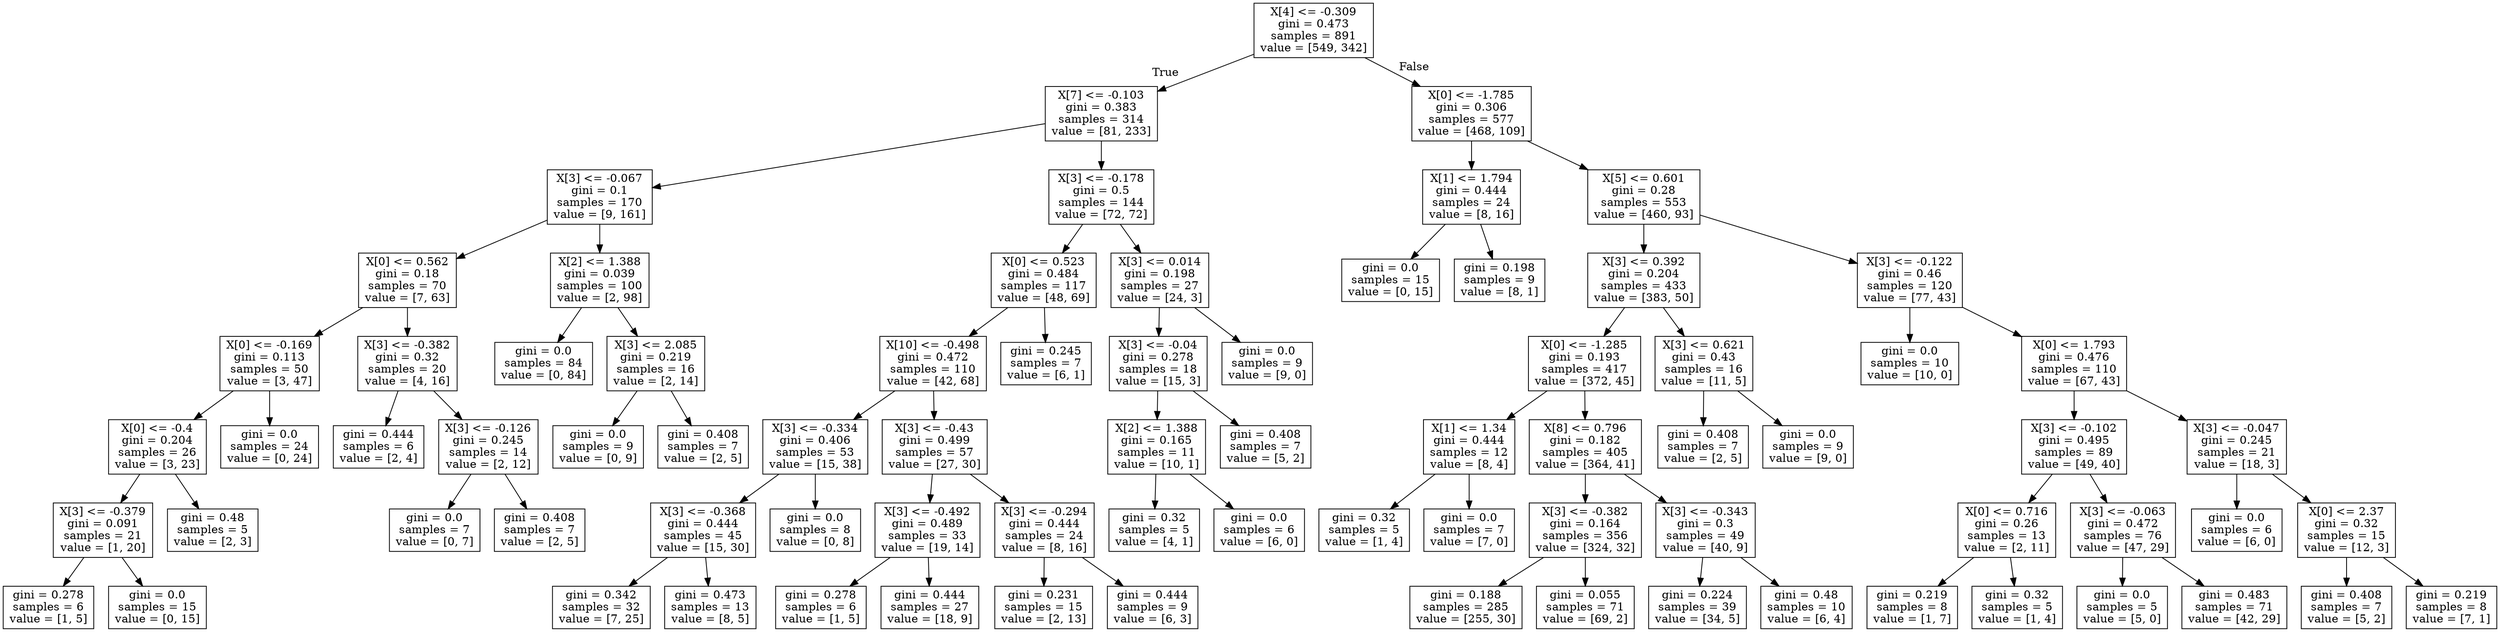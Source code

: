 digraph Tree {
node [shape=box] ;
0 [label="X[4] <= -0.309\ngini = 0.473\nsamples = 891\nvalue = [549, 342]"] ;
1 [label="X[7] <= -0.103\ngini = 0.383\nsamples = 314\nvalue = [81, 233]"] ;
0 -> 1 [labeldistance=2.5, labelangle=45, headlabel="True"] ;
2 [label="X[3] <= -0.067\ngini = 0.1\nsamples = 170\nvalue = [9, 161]"] ;
1 -> 2 ;
3 [label="X[0] <= 0.562\ngini = 0.18\nsamples = 70\nvalue = [7, 63]"] ;
2 -> 3 ;
4 [label="X[0] <= -0.169\ngini = 0.113\nsamples = 50\nvalue = [3, 47]"] ;
3 -> 4 ;
5 [label="X[0] <= -0.4\ngini = 0.204\nsamples = 26\nvalue = [3, 23]"] ;
4 -> 5 ;
6 [label="X[3] <= -0.379\ngini = 0.091\nsamples = 21\nvalue = [1, 20]"] ;
5 -> 6 ;
7 [label="gini = 0.278\nsamples = 6\nvalue = [1, 5]"] ;
6 -> 7 ;
8 [label="gini = 0.0\nsamples = 15\nvalue = [0, 15]"] ;
6 -> 8 ;
9 [label="gini = 0.48\nsamples = 5\nvalue = [2, 3]"] ;
5 -> 9 ;
10 [label="gini = 0.0\nsamples = 24\nvalue = [0, 24]"] ;
4 -> 10 ;
11 [label="X[3] <= -0.382\ngini = 0.32\nsamples = 20\nvalue = [4, 16]"] ;
3 -> 11 ;
12 [label="gini = 0.444\nsamples = 6\nvalue = [2, 4]"] ;
11 -> 12 ;
13 [label="X[3] <= -0.126\ngini = 0.245\nsamples = 14\nvalue = [2, 12]"] ;
11 -> 13 ;
14 [label="gini = 0.0\nsamples = 7\nvalue = [0, 7]"] ;
13 -> 14 ;
15 [label="gini = 0.408\nsamples = 7\nvalue = [2, 5]"] ;
13 -> 15 ;
16 [label="X[2] <= 1.388\ngini = 0.039\nsamples = 100\nvalue = [2, 98]"] ;
2 -> 16 ;
17 [label="gini = 0.0\nsamples = 84\nvalue = [0, 84]"] ;
16 -> 17 ;
18 [label="X[3] <= 2.085\ngini = 0.219\nsamples = 16\nvalue = [2, 14]"] ;
16 -> 18 ;
19 [label="gini = 0.0\nsamples = 9\nvalue = [0, 9]"] ;
18 -> 19 ;
20 [label="gini = 0.408\nsamples = 7\nvalue = [2, 5]"] ;
18 -> 20 ;
21 [label="X[3] <= -0.178\ngini = 0.5\nsamples = 144\nvalue = [72, 72]"] ;
1 -> 21 ;
22 [label="X[0] <= 0.523\ngini = 0.484\nsamples = 117\nvalue = [48, 69]"] ;
21 -> 22 ;
23 [label="X[10] <= -0.498\ngini = 0.472\nsamples = 110\nvalue = [42, 68]"] ;
22 -> 23 ;
24 [label="X[3] <= -0.334\ngini = 0.406\nsamples = 53\nvalue = [15, 38]"] ;
23 -> 24 ;
25 [label="X[3] <= -0.368\ngini = 0.444\nsamples = 45\nvalue = [15, 30]"] ;
24 -> 25 ;
26 [label="gini = 0.342\nsamples = 32\nvalue = [7, 25]"] ;
25 -> 26 ;
27 [label="gini = 0.473\nsamples = 13\nvalue = [8, 5]"] ;
25 -> 27 ;
28 [label="gini = 0.0\nsamples = 8\nvalue = [0, 8]"] ;
24 -> 28 ;
29 [label="X[3] <= -0.43\ngini = 0.499\nsamples = 57\nvalue = [27, 30]"] ;
23 -> 29 ;
30 [label="X[3] <= -0.492\ngini = 0.489\nsamples = 33\nvalue = [19, 14]"] ;
29 -> 30 ;
31 [label="gini = 0.278\nsamples = 6\nvalue = [1, 5]"] ;
30 -> 31 ;
32 [label="gini = 0.444\nsamples = 27\nvalue = [18, 9]"] ;
30 -> 32 ;
33 [label="X[3] <= -0.294\ngini = 0.444\nsamples = 24\nvalue = [8, 16]"] ;
29 -> 33 ;
34 [label="gini = 0.231\nsamples = 15\nvalue = [2, 13]"] ;
33 -> 34 ;
35 [label="gini = 0.444\nsamples = 9\nvalue = [6, 3]"] ;
33 -> 35 ;
36 [label="gini = 0.245\nsamples = 7\nvalue = [6, 1]"] ;
22 -> 36 ;
37 [label="X[3] <= 0.014\ngini = 0.198\nsamples = 27\nvalue = [24, 3]"] ;
21 -> 37 ;
38 [label="X[3] <= -0.04\ngini = 0.278\nsamples = 18\nvalue = [15, 3]"] ;
37 -> 38 ;
39 [label="X[2] <= 1.388\ngini = 0.165\nsamples = 11\nvalue = [10, 1]"] ;
38 -> 39 ;
40 [label="gini = 0.32\nsamples = 5\nvalue = [4, 1]"] ;
39 -> 40 ;
41 [label="gini = 0.0\nsamples = 6\nvalue = [6, 0]"] ;
39 -> 41 ;
42 [label="gini = 0.408\nsamples = 7\nvalue = [5, 2]"] ;
38 -> 42 ;
43 [label="gini = 0.0\nsamples = 9\nvalue = [9, 0]"] ;
37 -> 43 ;
44 [label="X[0] <= -1.785\ngini = 0.306\nsamples = 577\nvalue = [468, 109]"] ;
0 -> 44 [labeldistance=2.5, labelangle=-45, headlabel="False"] ;
45 [label="X[1] <= 1.794\ngini = 0.444\nsamples = 24\nvalue = [8, 16]"] ;
44 -> 45 ;
46 [label="gini = 0.0\nsamples = 15\nvalue = [0, 15]"] ;
45 -> 46 ;
47 [label="gini = 0.198\nsamples = 9\nvalue = [8, 1]"] ;
45 -> 47 ;
48 [label="X[5] <= 0.601\ngini = 0.28\nsamples = 553\nvalue = [460, 93]"] ;
44 -> 48 ;
49 [label="X[3] <= 0.392\ngini = 0.204\nsamples = 433\nvalue = [383, 50]"] ;
48 -> 49 ;
50 [label="X[0] <= -1.285\ngini = 0.193\nsamples = 417\nvalue = [372, 45]"] ;
49 -> 50 ;
51 [label="X[1] <= 1.34\ngini = 0.444\nsamples = 12\nvalue = [8, 4]"] ;
50 -> 51 ;
52 [label="gini = 0.32\nsamples = 5\nvalue = [1, 4]"] ;
51 -> 52 ;
53 [label="gini = 0.0\nsamples = 7\nvalue = [7, 0]"] ;
51 -> 53 ;
54 [label="X[8] <= 0.796\ngini = 0.182\nsamples = 405\nvalue = [364, 41]"] ;
50 -> 54 ;
55 [label="X[3] <= -0.382\ngini = 0.164\nsamples = 356\nvalue = [324, 32]"] ;
54 -> 55 ;
56 [label="gini = 0.188\nsamples = 285\nvalue = [255, 30]"] ;
55 -> 56 ;
57 [label="gini = 0.055\nsamples = 71\nvalue = [69, 2]"] ;
55 -> 57 ;
58 [label="X[3] <= -0.343\ngini = 0.3\nsamples = 49\nvalue = [40, 9]"] ;
54 -> 58 ;
59 [label="gini = 0.224\nsamples = 39\nvalue = [34, 5]"] ;
58 -> 59 ;
60 [label="gini = 0.48\nsamples = 10\nvalue = [6, 4]"] ;
58 -> 60 ;
61 [label="X[3] <= 0.621\ngini = 0.43\nsamples = 16\nvalue = [11, 5]"] ;
49 -> 61 ;
62 [label="gini = 0.408\nsamples = 7\nvalue = [2, 5]"] ;
61 -> 62 ;
63 [label="gini = 0.0\nsamples = 9\nvalue = [9, 0]"] ;
61 -> 63 ;
64 [label="X[3] <= -0.122\ngini = 0.46\nsamples = 120\nvalue = [77, 43]"] ;
48 -> 64 ;
65 [label="gini = 0.0\nsamples = 10\nvalue = [10, 0]"] ;
64 -> 65 ;
66 [label="X[0] <= 1.793\ngini = 0.476\nsamples = 110\nvalue = [67, 43]"] ;
64 -> 66 ;
67 [label="X[3] <= -0.102\ngini = 0.495\nsamples = 89\nvalue = [49, 40]"] ;
66 -> 67 ;
68 [label="X[0] <= 0.716\ngini = 0.26\nsamples = 13\nvalue = [2, 11]"] ;
67 -> 68 ;
69 [label="gini = 0.219\nsamples = 8\nvalue = [1, 7]"] ;
68 -> 69 ;
70 [label="gini = 0.32\nsamples = 5\nvalue = [1, 4]"] ;
68 -> 70 ;
71 [label="X[3] <= -0.063\ngini = 0.472\nsamples = 76\nvalue = [47, 29]"] ;
67 -> 71 ;
72 [label="gini = 0.0\nsamples = 5\nvalue = [5, 0]"] ;
71 -> 72 ;
73 [label="gini = 0.483\nsamples = 71\nvalue = [42, 29]"] ;
71 -> 73 ;
74 [label="X[3] <= -0.047\ngini = 0.245\nsamples = 21\nvalue = [18, 3]"] ;
66 -> 74 ;
75 [label="gini = 0.0\nsamples = 6\nvalue = [6, 0]"] ;
74 -> 75 ;
76 [label="X[0] <= 2.37\ngini = 0.32\nsamples = 15\nvalue = [12, 3]"] ;
74 -> 76 ;
77 [label="gini = 0.408\nsamples = 7\nvalue = [5, 2]"] ;
76 -> 77 ;
78 [label="gini = 0.219\nsamples = 8\nvalue = [7, 1]"] ;
76 -> 78 ;
}